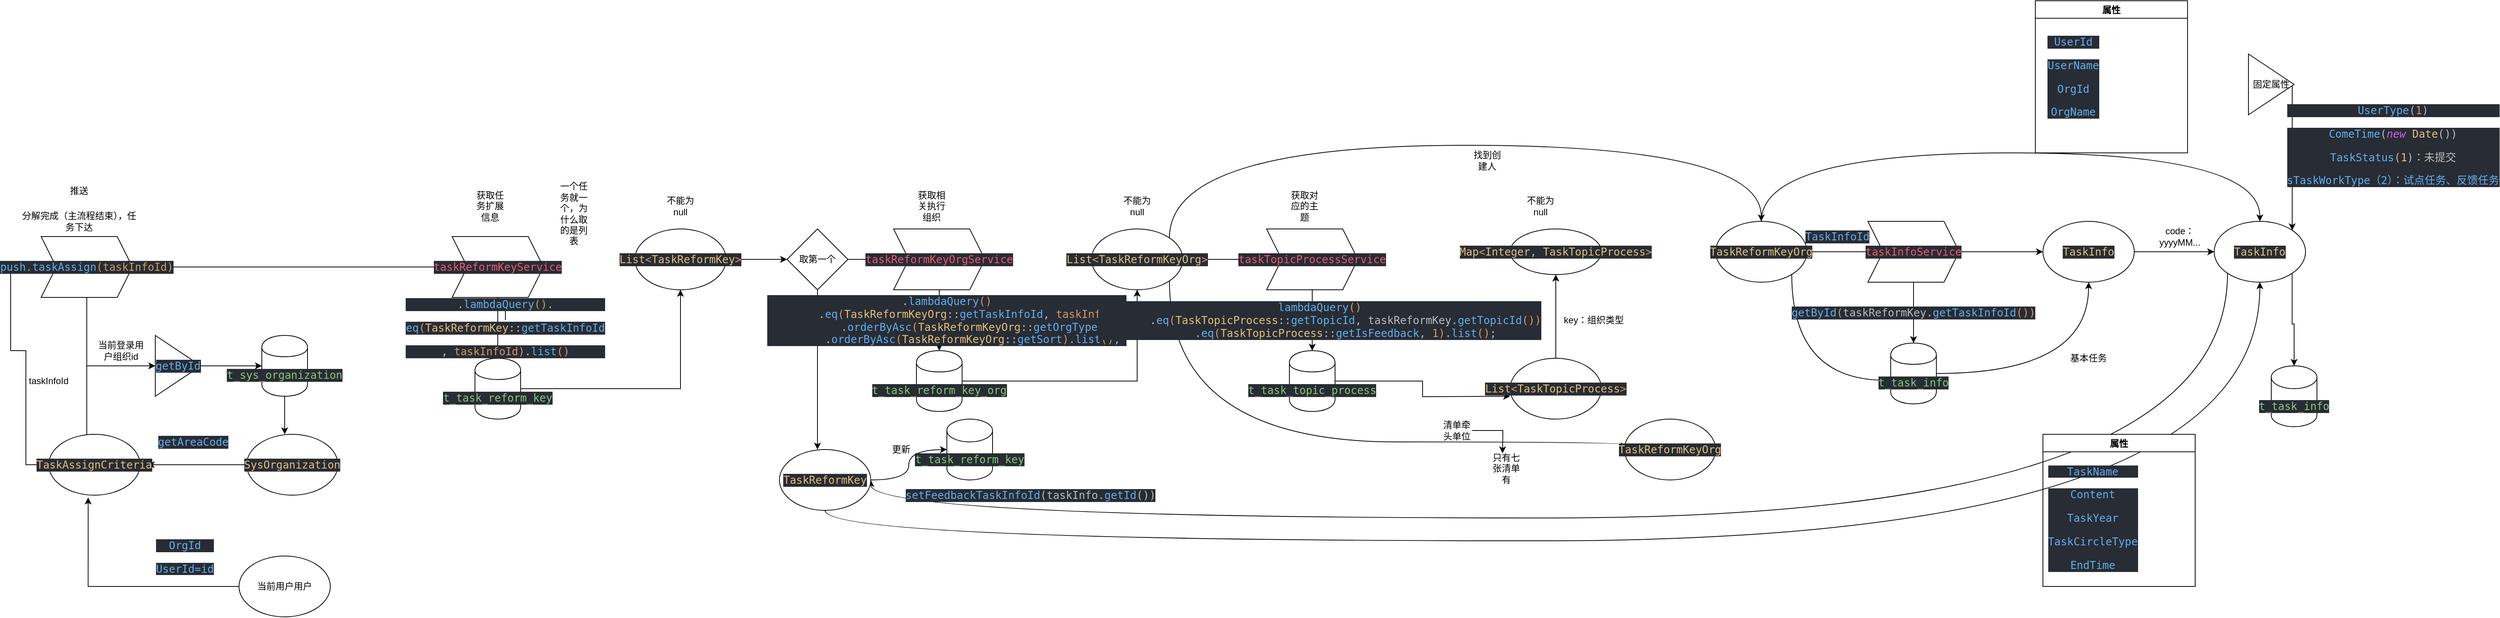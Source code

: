 <mxfile version="14.7.7" type="github">
  <diagram name="Page-1" id="2a216829-ef6e-dabb-86c1-c78162f3ba2b">
    <mxGraphModel dx="1340" dy="2231" grid="1" gridSize="10" guides="1" tooltips="1" connect="1" arrows="1" fold="1" page="1" pageScale="1" pageWidth="850" pageHeight="1100" background="none" math="0" shadow="0">
      <root>
        <mxCell id="0" />
        <mxCell id="1" parent="0" />
        <mxCell id="tXZHfQQ4HI5e9DIyocW6-9" style="edgeStyle=orthogonalEdgeStyle;rounded=0;orthogonalLoop=1;jettySize=auto;html=1;entryX=0;entryY=0.5;entryDx=0;entryDy=0;" parent="1" source="tXZHfQQ4HI5e9DIyocW6-2" target="tXZHfQQ4HI5e9DIyocW6-8" edge="1">
          <mxGeometry relative="1" as="geometry">
            <Array as="points">
              <mxPoint x="120" y="320" />
            </Array>
          </mxGeometry>
        </mxCell>
        <mxCell id="tXZHfQQ4HI5e9DIyocW6-15" style="edgeStyle=orthogonalEdgeStyle;rounded=0;orthogonalLoop=1;jettySize=auto;html=1;" parent="1" source="tXZHfQQ4HI5e9DIyocW6-2" edge="1">
          <mxGeometry relative="1" as="geometry">
            <mxPoint x="120" y="420" as="targetPoint" />
          </mxGeometry>
        </mxCell>
        <mxCell id="tXZHfQQ4HI5e9DIyocW6-22" style="edgeStyle=orthogonalEdgeStyle;rounded=0;orthogonalLoop=1;jettySize=auto;html=1;entryX=0;entryY=0.5;entryDx=0;entryDy=0;" parent="1" target="tXZHfQQ4HI5e9DIyocW6-16" edge="1">
          <mxGeometry relative="1" as="geometry">
            <mxPoint x="40" y="190" as="sourcePoint" />
            <Array as="points">
              <mxPoint x="20" y="190" />
              <mxPoint x="20" y="300" />
              <mxPoint x="40" y="300" />
              <mxPoint x="40" y="450" />
            </Array>
          </mxGeometry>
        </mxCell>
        <mxCell id="tXZHfQQ4HI5e9DIyocW6-24" style="edgeStyle=orthogonalEdgeStyle;rounded=0;orthogonalLoop=1;jettySize=auto;html=1;" parent="1" source="tXZHfQQ4HI5e9DIyocW6-2" edge="1">
          <mxGeometry relative="1" as="geometry">
            <mxPoint x="600" y="190" as="targetPoint" />
          </mxGeometry>
        </mxCell>
        <mxCell id="tXZHfQQ4HI5e9DIyocW6-2" value="&lt;pre style=&quot;background-color: #282c34 ; color: #bbbbbb ; font-family: &amp;#34;jetbrains mono&amp;#34; , monospace ; font-size: 10.5pt&quot;&gt;&lt;span style=&quot;color: #61afef&quot;&gt;push.taskAssign&lt;/span&gt;&lt;span style=&quot;color: #d19a66&quot;&gt;(taskInfoId)&lt;/span&gt;&lt;/pre&gt;" style="shape=step;perimeter=stepPerimeter;whiteSpace=wrap;html=1;fixedSize=1;" parent="1" vertex="1">
          <mxGeometry x="60" y="150" width="120" height="80" as="geometry" />
        </mxCell>
        <mxCell id="tXZHfQQ4HI5e9DIyocW6-3" value="分解完成（主流程结束），任务下达" style="text;html=1;strokeColor=none;fillColor=none;align=center;verticalAlign=middle;whiteSpace=wrap;rounded=0;" parent="1" vertex="1">
          <mxGeometry x="30" y="120" width="160" height="20" as="geometry" />
        </mxCell>
        <mxCell id="tXZHfQQ4HI5e9DIyocW6-12" value="" style="edgeStyle=orthogonalEdgeStyle;rounded=0;orthogonalLoop=1;jettySize=auto;html=1;" parent="1" source="tXZHfQQ4HI5e9DIyocW6-8" target="tXZHfQQ4HI5e9DIyocW6-11" edge="1">
          <mxGeometry relative="1" as="geometry" />
        </mxCell>
        <mxCell id="tXZHfQQ4HI5e9DIyocW6-8" value="&lt;pre style=&quot;background-color: #282c34 ; color: #bbbbbb ; font-family: &amp;#34;jetbrains mono&amp;#34; , monospace ; font-size: 10.5pt&quot;&gt;&lt;span style=&quot;color: #61afef&quot;&gt;getById&lt;/span&gt;&lt;/pre&gt;" style="triangle;whiteSpace=wrap;html=1;" parent="1" vertex="1">
          <mxGeometry x="210" y="280" width="60" height="80" as="geometry" />
        </mxCell>
        <mxCell id="tXZHfQQ4HI5e9DIyocW6-10" value="当前登录用户组织id" style="text;html=1;strokeColor=none;fillColor=none;align=center;verticalAlign=middle;whiteSpace=wrap;rounded=0;" parent="1" vertex="1">
          <mxGeometry x="130" y="290" width="70" height="20" as="geometry" />
        </mxCell>
        <mxCell id="tXZHfQQ4HI5e9DIyocW6-13" style="edgeStyle=orthogonalEdgeStyle;rounded=0;orthogonalLoop=1;jettySize=auto;html=1;" parent="1" source="tXZHfQQ4HI5e9DIyocW6-11" edge="1">
          <mxGeometry relative="1" as="geometry">
            <mxPoint x="380" y="410" as="targetPoint" />
          </mxGeometry>
        </mxCell>
        <mxCell id="tXZHfQQ4HI5e9DIyocW6-11" value="&lt;pre style=&quot;background-color: #282c34 ; color: #bbbbbb ; font-family: &amp;#34;jetbrains mono&amp;#34; , monospace ; font-size: 10.5pt&quot;&gt;&lt;span style=&quot;color: #89ca78&quot;&gt;t_sys_organization&lt;/span&gt;&lt;/pre&gt;" style="shape=cylinder;whiteSpace=wrap;html=1;boundedLbl=1;backgroundOutline=1;" parent="1" vertex="1">
          <mxGeometry x="350" y="280" width="60" height="80" as="geometry" />
        </mxCell>
        <mxCell id="tXZHfQQ4HI5e9DIyocW6-17" style="edgeStyle=orthogonalEdgeStyle;rounded=0;orthogonalLoop=1;jettySize=auto;html=1;" parent="1" source="tXZHfQQ4HI5e9DIyocW6-14" edge="1">
          <mxGeometry relative="1" as="geometry">
            <mxPoint x="200" y="450" as="targetPoint" />
          </mxGeometry>
        </mxCell>
        <mxCell id="tXZHfQQ4HI5e9DIyocW6-14" value="&lt;pre style=&quot;background-color: #282c34 ; color: #bbbbbb ; font-family: &amp;#34;jetbrains mono&amp;#34; , monospace ; font-size: 10.5pt&quot;&gt;&lt;span style=&quot;color: #e5c07b&quot;&gt;SysOrganization&lt;/span&gt;&lt;/pre&gt;" style="ellipse;whiteSpace=wrap;html=1;" parent="1" vertex="1">
          <mxGeometry x="330" y="410" width="120" height="80" as="geometry" />
        </mxCell>
        <mxCell id="tXZHfQQ4HI5e9DIyocW6-16" value="&lt;pre style=&quot;background-color: #282c34 ; color: #bbbbbb ; font-family: &amp;#34;jetbrains mono&amp;#34; , monospace ; font-size: 10.5pt&quot;&gt;&lt;span style=&quot;color: #e5c07b&quot;&gt;TaskAssignCriteria&lt;/span&gt;&lt;/pre&gt;" style="ellipse;whiteSpace=wrap;html=1;" parent="1" vertex="1">
          <mxGeometry x="70" y="410" width="120" height="80" as="geometry" />
        </mxCell>
        <mxCell id="tXZHfQQ4HI5e9DIyocW6-18" value="&lt;pre style=&quot;background-color: #282c34 ; color: #bbbbbb ; font-family: &amp;#34;jetbrains mono&amp;#34; , monospace ; font-size: 10.5pt&quot;&gt;&lt;pre style=&quot;font-family: &amp;#34;jetbrains mono&amp;#34; , monospace ; font-size: 10.5pt&quot;&gt;&lt;span style=&quot;color: #61afef&quot;&gt;getAreaCode&lt;/span&gt;&lt;/pre&gt;&lt;/pre&gt;" style="text;html=1;strokeColor=none;fillColor=none;align=center;verticalAlign=middle;whiteSpace=wrap;rounded=0;" parent="1" vertex="1">
          <mxGeometry x="240" y="410" width="40" height="20" as="geometry" />
        </mxCell>
        <mxCell id="tXZHfQQ4HI5e9DIyocW6-20" style="edgeStyle=orthogonalEdgeStyle;rounded=0;orthogonalLoop=1;jettySize=auto;html=1;entryX=0.432;entryY=1.039;entryDx=0;entryDy=0;entryPerimeter=0;" parent="1" source="tXZHfQQ4HI5e9DIyocW6-19" target="tXZHfQQ4HI5e9DIyocW6-16" edge="1">
          <mxGeometry relative="1" as="geometry" />
        </mxCell>
        <mxCell id="tXZHfQQ4HI5e9DIyocW6-19" value="当前用户用户" style="ellipse;whiteSpace=wrap;html=1;" parent="1" vertex="1">
          <mxGeometry x="320" y="570" width="120" height="80" as="geometry" />
        </mxCell>
        <mxCell id="tXZHfQQ4HI5e9DIyocW6-21" value="&lt;pre style=&quot;background-color: #282c34 ; color: #bbbbbb ; font-family: &amp;#34;jetbrains mono&amp;#34; , monospace ; font-size: 10.5pt&quot;&gt;&lt;span style=&quot;color: #61afef&quot;&gt;OrgId&lt;/span&gt;&lt;/pre&gt;&lt;pre style=&quot;background-color: #282c34 ; color: #bbbbbb ; font-family: &amp;#34;jetbrains mono&amp;#34; , monospace ; font-size: 10.5pt&quot;&gt;&lt;pre style=&quot;font-family: &amp;#34;jetbrains mono&amp;#34; , monospace ; font-size: 10.5pt&quot;&gt;&lt;span style=&quot;color: #61afef&quot;&gt;UserId=id&lt;/span&gt;&lt;/pre&gt;&lt;/pre&gt;" style="text;html=1;strokeColor=none;fillColor=none;align=center;verticalAlign=middle;whiteSpace=wrap;rounded=0;" parent="1" vertex="1">
          <mxGeometry x="229" y="561" width="40" height="19" as="geometry" />
        </mxCell>
        <mxCell id="tXZHfQQ4HI5e9DIyocW6-23" value="taskInfoId" style="text;html=1;strokeColor=none;fillColor=none;align=center;verticalAlign=middle;whiteSpace=wrap;rounded=0;" parent="1" vertex="1">
          <mxGeometry x="50" y="330" width="40" height="20" as="geometry" />
        </mxCell>
        <mxCell id="tXZHfQQ4HI5e9DIyocW6-27" value="" style="edgeStyle=orthogonalEdgeStyle;rounded=0;orthogonalLoop=1;jettySize=auto;html=1;" parent="1" source="tXZHfQQ4HI5e9DIyocW6-25" target="tXZHfQQ4HI5e9DIyocW6-26" edge="1">
          <mxGeometry relative="1" as="geometry" />
        </mxCell>
        <mxCell id="tXZHfQQ4HI5e9DIyocW6-25" value="&lt;pre style=&quot;background-color: #282c34 ; color: #bbbbbb ; font-family: &amp;#34;jetbrains mono&amp;#34; , monospace ; font-size: 10.5pt&quot;&gt;&lt;span style=&quot;color: #ef596f&quot;&gt;taskReformKeyService&lt;/span&gt;&lt;/pre&gt;" style="shape=step;perimeter=stepPerimeter;whiteSpace=wrap;html=1;fixedSize=1;" parent="1" vertex="1">
          <mxGeometry x="600" y="150" width="120" height="80" as="geometry" />
        </mxCell>
        <mxCell id="tXZHfQQ4HI5e9DIyocW6-30" style="edgeStyle=orthogonalEdgeStyle;rounded=0;orthogonalLoop=1;jettySize=auto;html=1;entryX=0.5;entryY=1;entryDx=0;entryDy=0;" parent="1" source="tXZHfQQ4HI5e9DIyocW6-26" target="tXZHfQQ4HI5e9DIyocW6-31" edge="1">
          <mxGeometry relative="1" as="geometry">
            <mxPoint x="860" y="190" as="targetPoint" />
          </mxGeometry>
        </mxCell>
        <mxCell id="tXZHfQQ4HI5e9DIyocW6-26" value="&lt;pre style=&quot;background-color: #282c34 ; color: #bbbbbb ; font-family: &amp;#34;jetbrains mono&amp;#34; , monospace ; font-size: 10.5pt&quot;&gt;&lt;span style=&quot;color: #89ca78&quot;&gt;t_task_reform_key&lt;/span&gt;&lt;/pre&gt;" style="shape=cylinder;whiteSpace=wrap;html=1;boundedLbl=1;backgroundOutline=1;" parent="1" vertex="1">
          <mxGeometry x="630" y="310" width="60" height="80" as="geometry" />
        </mxCell>
        <mxCell id="tXZHfQQ4HI5e9DIyocW6-29" value="" style="edgeStyle=orthogonalEdgeStyle;rounded=0;orthogonalLoop=1;jettySize=auto;html=1;" parent="1" source="tXZHfQQ4HI5e9DIyocW6-28" target="tXZHfQQ4HI5e9DIyocW6-25" edge="1">
          <mxGeometry relative="1" as="geometry" />
        </mxCell>
        <mxCell id="tXZHfQQ4HI5e9DIyocW6-28" value="&lt;pre style=&quot;background-color: #282c34 ; color: #bbbbbb ; font-family: &amp;#34;jetbrains mono&amp;#34; , monospace ; font-size: 10.5pt&quot;&gt;.&lt;span style=&quot;color: #61afef&quot;&gt;lambdaQuery&lt;/span&gt;&lt;span style=&quot;color: #d19a66&quot;&gt;()&lt;/span&gt;.&lt;/pre&gt;&lt;pre style=&quot;background-color: #282c34 ; color: #bbbbbb ; font-family: &amp;#34;jetbrains mono&amp;#34; , monospace ; font-size: 10.5pt&quot;&gt;&lt;span style=&quot;color: #61afef&quot;&gt;eq&lt;/span&gt;&lt;span style=&quot;color: #d19a66&quot;&gt;(&lt;/span&gt;&lt;span style=&quot;color: #e5c07b&quot;&gt;TaskReformKey&lt;/span&gt;::&lt;span style=&quot;color: #61afef&quot;&gt;getTaskInfoId&lt;/span&gt;&lt;/pre&gt;&lt;pre style=&quot;background-color: #282c34 ; color: #bbbbbb ; font-family: &amp;#34;jetbrains mono&amp;#34; , monospace ; font-size: 10.5pt&quot;&gt;, &lt;span style=&quot;color: #d19a66&quot;&gt;taskInfoId)&lt;/span&gt;.&lt;span style=&quot;color: #61afef&quot;&gt;list&lt;/span&gt;&lt;span style=&quot;color: #d19a66&quot;&gt;()&lt;/span&gt;&lt;/pre&gt;" style="text;html=1;strokeColor=none;fillColor=none;align=center;verticalAlign=middle;whiteSpace=wrap;rounded=0;" parent="1" vertex="1">
          <mxGeometry x="650" y="260" width="40" height="20" as="geometry" />
        </mxCell>
        <mxCell id="tXZHfQQ4HI5e9DIyocW6-34" style="edgeStyle=orthogonalEdgeStyle;rounded=0;orthogonalLoop=1;jettySize=auto;html=1;entryX=0;entryY=0.5;entryDx=0;entryDy=0;" parent="1" source="tXZHfQQ4HI5e9DIyocW6-31" target="tXZHfQQ4HI5e9DIyocW6-33" edge="1">
          <mxGeometry relative="1" as="geometry" />
        </mxCell>
        <mxCell id="tXZHfQQ4HI5e9DIyocW6-31" value="&lt;pre style=&quot;background-color: #282c34 ; color: #bbbbbb ; font-family: &amp;#34;jetbrains mono&amp;#34; , monospace ; font-size: 10.5pt&quot;&gt;&lt;span style=&quot;color: #e5c07b&quot;&gt;List&lt;/span&gt;&lt;span style=&quot;color: #d19a66&quot;&gt;&amp;lt;&lt;/span&gt;&lt;span style=&quot;color: #e5c07b&quot;&gt;TaskReformKey&lt;/span&gt;&lt;span style=&quot;color: #d19a66&quot;&gt;&amp;gt;&lt;/span&gt;&lt;/pre&gt;" style="ellipse;whiteSpace=wrap;html=1;" parent="1" vertex="1">
          <mxGeometry x="840" y="140" width="120" height="80" as="geometry" />
        </mxCell>
        <mxCell id="tXZHfQQ4HI5e9DIyocW6-32" value="获取任务扩展信息" style="text;html=1;strokeColor=none;fillColor=none;align=center;verticalAlign=middle;whiteSpace=wrap;rounded=0;" parent="1" vertex="1">
          <mxGeometry x="630" y="100" width="40" height="20" as="geometry" />
        </mxCell>
        <mxCell id="tXZHfQQ4HI5e9DIyocW6-36" value="" style="edgeStyle=orthogonalEdgeStyle;rounded=0;orthogonalLoop=1;jettySize=auto;html=1;" parent="1" source="tXZHfQQ4HI5e9DIyocW6-33" target="tXZHfQQ4HI5e9DIyocW6-35" edge="1">
          <mxGeometry relative="1" as="geometry" />
        </mxCell>
        <mxCell id="tXZHfQQ4HI5e9DIyocW6-88" style="edgeStyle=orthogonalEdgeStyle;rounded=0;orthogonalLoop=1;jettySize=auto;html=1;" parent="1" source="tXZHfQQ4HI5e9DIyocW6-33" edge="1">
          <mxGeometry relative="1" as="geometry">
            <mxPoint x="1080" y="430" as="targetPoint" />
          </mxGeometry>
        </mxCell>
        <mxCell id="tXZHfQQ4HI5e9DIyocW6-33" value="取第一个" style="rhombus;whiteSpace=wrap;html=1;" parent="1" vertex="1">
          <mxGeometry x="1040" y="140" width="80" height="80" as="geometry" />
        </mxCell>
        <mxCell id="tXZHfQQ4HI5e9DIyocW6-38" value="" style="edgeStyle=orthogonalEdgeStyle;rounded=0;orthogonalLoop=1;jettySize=auto;html=1;" parent="1" source="tXZHfQQ4HI5e9DIyocW6-35" target="tXZHfQQ4HI5e9DIyocW6-37" edge="1">
          <mxGeometry relative="1" as="geometry" />
        </mxCell>
        <mxCell id="tXZHfQQ4HI5e9DIyocW6-35" value="&lt;pre style=&quot;background-color: #282c34 ; color: #bbbbbb ; font-family: &amp;#34;jetbrains mono&amp;#34; , monospace ; font-size: 10.5pt&quot;&gt;&lt;span style=&quot;color: #ef596f&quot;&gt;taskReformKeyOrgService&lt;/span&gt;&lt;/pre&gt;" style="shape=step;perimeter=stepPerimeter;whiteSpace=wrap;html=1;fixedSize=1;" parent="1" vertex="1">
          <mxGeometry x="1180" y="140" width="120" height="80" as="geometry" />
        </mxCell>
        <mxCell id="tXZHfQQ4HI5e9DIyocW6-40" style="edgeStyle=orthogonalEdgeStyle;rounded=0;orthogonalLoop=1;jettySize=auto;html=1;entryX=0.5;entryY=1;entryDx=0;entryDy=0;entryPerimeter=0;" parent="1" source="tXZHfQQ4HI5e9DIyocW6-37" target="tXZHfQQ4HI5e9DIyocW6-41" edge="1">
          <mxGeometry relative="1" as="geometry">
            <mxPoint x="1500" y="180" as="targetPoint" />
          </mxGeometry>
        </mxCell>
        <mxCell id="tXZHfQQ4HI5e9DIyocW6-37" value="&lt;pre style=&quot;background-color: #282c34 ; color: #bbbbbb ; font-family: &amp;#34;jetbrains mono&amp;#34; , monospace ; font-size: 10.5pt&quot;&gt;&lt;span style=&quot;color: #89ca78&quot;&gt;t_task_reform_key_org&lt;/span&gt;&lt;/pre&gt;" style="shape=cylinder;whiteSpace=wrap;html=1;boundedLbl=1;backgroundOutline=1;" parent="1" vertex="1">
          <mxGeometry x="1210" y="300" width="60" height="80" as="geometry" />
        </mxCell>
        <mxCell id="tXZHfQQ4HI5e9DIyocW6-39" value="&lt;pre style=&quot;background-color: #282c34 ; color: #bbbbbb ; font-family: &amp;#34;jetbrains mono&amp;#34; , monospace ; font-size: 10.5pt&quot;&gt;.&lt;span style=&quot;color: #61afef&quot;&gt;lambdaQuery&lt;/span&gt;&lt;span style=&quot;color: #d19a66&quot;&gt;()&lt;br&gt;&lt;/span&gt;&lt;span style=&quot;color: #d19a66&quot;&gt;        &lt;/span&gt;.&lt;span style=&quot;color: #61afef&quot;&gt;eq&lt;/span&gt;&lt;span style=&quot;color: #d19a66&quot;&gt;(&lt;/span&gt;&lt;span style=&quot;color: #e5c07b&quot;&gt;TaskReformKeyOrg&lt;/span&gt;::&lt;span style=&quot;color: #61afef&quot;&gt;getTaskInfoId&lt;/span&gt;, &lt;span style=&quot;color: #d19a66&quot;&gt;taskInfoId)&lt;br&gt;&lt;/span&gt;&lt;span style=&quot;color: #d19a66&quot;&gt;        &lt;/span&gt;.&lt;span style=&quot;color: #61afef&quot;&gt;orderByAsc&lt;/span&gt;&lt;span style=&quot;color: #d19a66&quot;&gt;(&lt;/span&gt;&lt;span style=&quot;color: #e5c07b&quot;&gt;TaskReformKeyOrg&lt;/span&gt;::&lt;span style=&quot;color: #61afef&quot;&gt;getOrgType&lt;/span&gt;&lt;span style=&quot;color: #d19a66&quot;&gt;)&lt;br&gt;&lt;/span&gt;&lt;span style=&quot;color: #d19a66&quot;&gt;        &lt;/span&gt;.&lt;span style=&quot;color: #61afef&quot;&gt;orderByAsc&lt;/span&gt;&lt;span style=&quot;color: #d19a66&quot;&gt;(&lt;/span&gt;&lt;span style=&quot;color: #e5c07b&quot;&gt;TaskReformKeyOrg&lt;/span&gt;::&lt;span style=&quot;color: #61afef&quot;&gt;getSort&lt;/span&gt;&lt;span style=&quot;color: #d19a66&quot;&gt;)&lt;/span&gt;.&lt;span style=&quot;color: #61afef&quot;&gt;list&lt;/span&gt;&lt;span style=&quot;color: #d19a66&quot;&gt;()&lt;/span&gt;;&lt;/pre&gt;" style="text;html=1;strokeColor=none;fillColor=none;align=center;verticalAlign=middle;whiteSpace=wrap;rounded=0;" parent="1" vertex="1">
          <mxGeometry x="1230" y="250" width="40" height="20" as="geometry" />
        </mxCell>
        <mxCell id="tXZHfQQ4HI5e9DIyocW6-46" style="edgeStyle=orthogonalEdgeStyle;rounded=0;orthogonalLoop=1;jettySize=auto;html=1;" parent="1" source="tXZHfQQ4HI5e9DIyocW6-41" edge="1">
          <mxGeometry relative="1" as="geometry">
            <mxPoint x="1670" y="180" as="targetPoint" />
          </mxGeometry>
        </mxCell>
        <mxCell id="tXZHfQQ4HI5e9DIyocW6-64" style="edgeStyle=orthogonalEdgeStyle;rounded=0;orthogonalLoop=1;jettySize=auto;html=1;exitX=1;exitY=0;exitDx=0;exitDy=0;entryX=0.5;entryY=0;entryDx=0;entryDy=0;curved=1;" parent="1" source="tXZHfQQ4HI5e9DIyocW6-41" target="tXZHfQQ4HI5e9DIyocW6-65" edge="1">
          <mxGeometry relative="1" as="geometry">
            <mxPoint x="2260" y="100" as="targetPoint" />
            <Array as="points">
              <mxPoint x="1542" y="30" />
              <mxPoint x="2320" y="30" />
            </Array>
          </mxGeometry>
        </mxCell>
        <mxCell id="tXZHfQQ4HI5e9DIyocW6-69" style="edgeStyle=orthogonalEdgeStyle;curved=1;rounded=0;orthogonalLoop=1;jettySize=auto;html=1;exitX=1;exitY=1;exitDx=0;exitDy=0;entryX=0;entryY=0.5;entryDx=0;entryDy=0;" parent="1" source="tXZHfQQ4HI5e9DIyocW6-41" target="tXZHfQQ4HI5e9DIyocW6-68" edge="1">
          <mxGeometry relative="1" as="geometry">
            <Array as="points">
              <mxPoint x="1542" y="420" />
              <mxPoint x="2140" y="420" />
            </Array>
          </mxGeometry>
        </mxCell>
        <mxCell id="tXZHfQQ4HI5e9DIyocW6-41" value="&lt;pre style=&quot;background-color: #282c34 ; color: #bbbbbb ; font-family: &amp;#34;jetbrains mono&amp;#34; , monospace ; font-size: 10.5pt&quot;&gt;&lt;span style=&quot;color: #e5c07b&quot;&gt;List&lt;/span&gt;&lt;span style=&quot;color: #d19a66&quot;&gt;&amp;lt;&lt;/span&gt;&lt;span style=&quot;color: #e5c07b&quot;&gt;TaskReformKeyOrg&lt;/span&gt;&lt;span style=&quot;color: #d19a66&quot;&gt;&amp;gt;&lt;/span&gt;&lt;/pre&gt;" style="ellipse;whiteSpace=wrap;html=1;" parent="1" vertex="1">
          <mxGeometry x="1440" y="140" width="120" height="80" as="geometry" />
        </mxCell>
        <mxCell id="tXZHfQQ4HI5e9DIyocW6-42" value="不能为null" style="text;html=1;strokeColor=none;fillColor=none;align=center;verticalAlign=middle;whiteSpace=wrap;rounded=0;" parent="1" vertex="1">
          <mxGeometry x="880" y="100" width="40" height="20" as="geometry" />
        </mxCell>
        <mxCell id="tXZHfQQ4HI5e9DIyocW6-45" value="不能为null" style="text;html=1;strokeColor=none;fillColor=none;align=center;verticalAlign=middle;whiteSpace=wrap;rounded=0;" parent="1" vertex="1">
          <mxGeometry x="1480" y="100" width="40" height="20" as="geometry" />
        </mxCell>
        <mxCell id="tXZHfQQ4HI5e9DIyocW6-49" value="" style="edgeStyle=orthogonalEdgeStyle;rounded=0;orthogonalLoop=1;jettySize=auto;html=1;" parent="1" source="tXZHfQQ4HI5e9DIyocW6-47" target="tXZHfQQ4HI5e9DIyocW6-48" edge="1">
          <mxGeometry relative="1" as="geometry" />
        </mxCell>
        <mxCell id="tXZHfQQ4HI5e9DIyocW6-47" value="&lt;pre style=&quot;background-color: #282c34 ; color: #bbbbbb ; font-family: &amp;#34;jetbrains mono&amp;#34; , monospace ; font-size: 10.5pt&quot;&gt;&lt;span style=&quot;color: #ef596f&quot;&gt;taskTopicProcessService&lt;/span&gt;&lt;/pre&gt;" style="shape=step;perimeter=stepPerimeter;whiteSpace=wrap;html=1;fixedSize=1;" parent="1" vertex="1">
          <mxGeometry x="1670" y="140" width="120" height="80" as="geometry" />
        </mxCell>
        <mxCell id="tXZHfQQ4HI5e9DIyocW6-51" style="edgeStyle=orthogonalEdgeStyle;rounded=0;orthogonalLoop=1;jettySize=auto;html=1;" parent="1" source="tXZHfQQ4HI5e9DIyocW6-48" edge="1">
          <mxGeometry relative="1" as="geometry">
            <mxPoint x="1990" y="360" as="targetPoint" />
          </mxGeometry>
        </mxCell>
        <mxCell id="tXZHfQQ4HI5e9DIyocW6-48" value="&lt;pre style=&quot;background-color: #282c34 ; color: #bbbbbb ; font-family: &amp;#34;jetbrains mono&amp;#34; , monospace ; font-size: 10.5pt&quot;&gt;&lt;span style=&quot;color: #89ca78&quot;&gt;t_task_topic_process&lt;/span&gt;&lt;/pre&gt;" style="shape=cylinder;whiteSpace=wrap;html=1;boundedLbl=1;backgroundOutline=1;" parent="1" vertex="1">
          <mxGeometry x="1700" y="300" width="60" height="80" as="geometry" />
        </mxCell>
        <mxCell id="tXZHfQQ4HI5e9DIyocW6-50" value="&lt;pre style=&quot;background-color: #282c34 ; color: #bbbbbb ; font-family: &amp;quot;jetbrains mono&amp;quot; , monospace ; font-size: 10.5pt&quot;&gt;&lt;span style=&quot;color: #61afef&quot;&gt;lambdaQuery&lt;/span&gt;&lt;span style=&quot;color: #d19a66&quot;&gt;()&lt;br&gt;&lt;/span&gt;&lt;span style=&quot;color: #d19a66&quot;&gt;        &lt;/span&gt;.&lt;span style=&quot;color: #61afef&quot;&gt;eq&lt;/span&gt;&lt;span style=&quot;color: #d19a66&quot;&gt;(&lt;/span&gt;&lt;span style=&quot;color: #e5c07b&quot;&gt;TaskTopicProcess&lt;/span&gt;::&lt;span style=&quot;color: #61afef&quot;&gt;getTopicId&lt;/span&gt;, taskReformKey.&lt;span style=&quot;color: #61afef&quot;&gt;getTopicId&lt;/span&gt;&lt;span style=&quot;color: #d19a66&quot;&gt;())&lt;br&gt;&lt;/span&gt;&lt;span style=&quot;color: #d19a66&quot;&gt;        &lt;/span&gt;.&lt;span style=&quot;color: #61afef&quot;&gt;eq&lt;/span&gt;&lt;span style=&quot;color: #d19a66&quot;&gt;(&lt;/span&gt;&lt;span style=&quot;color: #e5c07b&quot;&gt;TaskTopicProcess&lt;/span&gt;::&lt;span style=&quot;color: #61afef&quot;&gt;getIsFeedback&lt;/span&gt;, &lt;span style=&quot;color: #d19a66&quot;&gt;1)&lt;/span&gt;.&lt;span style=&quot;color: #61afef&quot;&gt;list&lt;/span&gt;&lt;span style=&quot;color: #d19a66&quot;&gt;()&lt;/span&gt;;&lt;/pre&gt;" style="text;html=1;strokeColor=none;fillColor=none;align=center;verticalAlign=middle;whiteSpace=wrap;rounded=0;" parent="1" vertex="1">
          <mxGeometry x="1720" y="250" width="40" height="20" as="geometry" />
        </mxCell>
        <mxCell id="tXZHfQQ4HI5e9DIyocW6-61" value="" style="edgeStyle=orthogonalEdgeStyle;rounded=0;orthogonalLoop=1;jettySize=auto;html=1;" parent="1" source="tXZHfQQ4HI5e9DIyocW6-52" target="tXZHfQQ4HI5e9DIyocW6-60" edge="1">
          <mxGeometry relative="1" as="geometry" />
        </mxCell>
        <mxCell id="tXZHfQQ4HI5e9DIyocW6-52" value="&lt;pre style=&quot;background-color: #282c34 ; color: #bbbbbb ; font-family: &amp;#34;jetbrains mono&amp;#34; , monospace ; font-size: 10.5pt&quot;&gt;&lt;span style=&quot;color: #e5c07b&quot;&gt;List&lt;/span&gt;&lt;span style=&quot;color: #d19a66&quot;&gt;&amp;lt;&lt;/span&gt;&lt;span style=&quot;color: #e5c07b&quot;&gt;TaskTopicProcess&lt;/span&gt;&lt;span style=&quot;color: #d19a66&quot;&gt;&amp;gt;&lt;/span&gt;&lt;/pre&gt;" style="ellipse;whiteSpace=wrap;html=1;" parent="1" vertex="1">
          <mxGeometry x="1990" y="310" width="120" height="80" as="geometry" />
        </mxCell>
        <mxCell id="tXZHfQQ4HI5e9DIyocW6-53" value="获取相关执行组织" style="text;html=1;strokeColor=none;fillColor=none;align=center;verticalAlign=middle;whiteSpace=wrap;rounded=0;" parent="1" vertex="1">
          <mxGeometry x="1210" y="100" width="40" height="20" as="geometry" />
        </mxCell>
        <mxCell id="tXZHfQQ4HI5e9DIyocW6-54" value="获取对应的主题" style="text;html=1;strokeColor=none;fillColor=none;align=center;verticalAlign=middle;whiteSpace=wrap;rounded=0;" parent="1" vertex="1">
          <mxGeometry x="1700" y="100" width="40" height="20" as="geometry" />
        </mxCell>
        <mxCell id="tXZHfQQ4HI5e9DIyocW6-58" value="不能为null" style="text;html=1;strokeColor=none;fillColor=none;align=center;verticalAlign=middle;whiteSpace=wrap;rounded=0;" parent="1" vertex="1">
          <mxGeometry x="2010" y="100" width="40" height="20" as="geometry" />
        </mxCell>
        <mxCell id="tXZHfQQ4HI5e9DIyocW6-60" value="&lt;pre style=&quot;background-color: #282c34 ; color: #bbbbbb ; font-family: &amp;#34;jetbrains mono&amp;#34; , monospace ; font-size: 10.5pt&quot;&gt;&lt;span style=&quot;color: #e5c07b&quot;&gt;Map&lt;/span&gt;&lt;span style=&quot;color: #d19a66&quot;&gt;&amp;lt;&lt;/span&gt;&lt;span style=&quot;color: #e5c07b&quot;&gt;Integer&lt;/span&gt;, &lt;span style=&quot;color: #e5c07b&quot;&gt;TaskTopicProcess&lt;/span&gt;&lt;span style=&quot;color: #d19a66&quot;&gt;&amp;gt;&lt;/span&gt;&lt;/pre&gt;" style="ellipse;whiteSpace=wrap;html=1;" parent="1" vertex="1">
          <mxGeometry x="1990" y="140" width="120" height="60" as="geometry" />
        </mxCell>
        <mxCell id="tXZHfQQ4HI5e9DIyocW6-63" value="key：组织类型" style="text;html=1;strokeColor=none;fillColor=none;align=center;verticalAlign=middle;whiteSpace=wrap;rounded=0;" parent="1" vertex="1">
          <mxGeometry x="2040" y="250" width="120" height="20" as="geometry" />
        </mxCell>
        <mxCell id="tXZHfQQ4HI5e9DIyocW6-75" value="" style="edgeStyle=orthogonalEdgeStyle;curved=1;rounded=0;orthogonalLoop=1;jettySize=auto;html=1;" parent="1" source="tXZHfQQ4HI5e9DIyocW6-65" target="tXZHfQQ4HI5e9DIyocW6-74" edge="1">
          <mxGeometry relative="1" as="geometry" />
        </mxCell>
        <mxCell id="tyhGIWz0MsalxrCetK2Z-5" style="edgeStyle=orthogonalEdgeStyle;rounded=0;orthogonalLoop=1;jettySize=auto;html=1;entryX=0;entryY=0.613;entryDx=0;entryDy=0;entryPerimeter=0;curved=1;" edge="1" parent="1" source="tXZHfQQ4HI5e9DIyocW6-65" target="tXZHfQQ4HI5e9DIyocW6-77">
          <mxGeometry relative="1" as="geometry">
            <Array as="points">
              <mxPoint x="2360" y="339" />
            </Array>
          </mxGeometry>
        </mxCell>
        <mxCell id="tyhGIWz0MsalxrCetK2Z-8" style="edgeStyle=orthogonalEdgeStyle;curved=1;rounded=0;orthogonalLoop=1;jettySize=auto;html=1;entryX=0.5;entryY=0;entryDx=0;entryDy=0;" edge="1" parent="1" source="tXZHfQQ4HI5e9DIyocW6-65" target="tXZHfQQ4HI5e9DIyocW6-86">
          <mxGeometry relative="1" as="geometry">
            <Array as="points">
              <mxPoint x="2320" y="40" />
              <mxPoint x="2975" y="40" />
            </Array>
          </mxGeometry>
        </mxCell>
        <mxCell id="tXZHfQQ4HI5e9DIyocW6-65" value="&lt;pre style=&quot;background-color: #282c34 ; color: #bbbbbb ; font-family: &amp;#34;jetbrains mono&amp;#34; , monospace ; font-size: 10.5pt&quot;&gt;&lt;span style=&quot;color: #e5c07b&quot;&gt;TaskReformKeyOrg&lt;/span&gt;&lt;/pre&gt;" style="ellipse;whiteSpace=wrap;html=1;" parent="1" vertex="1">
          <mxGeometry x="2260" y="130" width="120" height="80" as="geometry" />
        </mxCell>
        <mxCell id="tXZHfQQ4HI5e9DIyocW6-66" value="找到创建人" style="text;html=1;strokeColor=none;fillColor=none;align=center;verticalAlign=middle;whiteSpace=wrap;rounded=0;" parent="1" vertex="1">
          <mxGeometry x="1940" y="40" width="40" height="20" as="geometry" />
        </mxCell>
        <mxCell id="tXZHfQQ4HI5e9DIyocW6-68" value="&lt;pre style=&quot;background-color: #282c34 ; color: #bbbbbb ; font-family: &amp;#34;jetbrains mono&amp;#34; , monospace ; font-size: 10.5pt&quot;&gt;&lt;span style=&quot;color: #e5c07b&quot;&gt;TaskReformKeyOrg&lt;/span&gt;&lt;/pre&gt;" style="ellipse;whiteSpace=wrap;html=1;" parent="1" vertex="1">
          <mxGeometry x="2140" y="390" width="120" height="80" as="geometry" />
        </mxCell>
        <mxCell id="tyhGIWz0MsalxrCetK2Z-4" style="edgeStyle=orthogonalEdgeStyle;rounded=0;orthogonalLoop=1;jettySize=auto;html=1;" edge="1" parent="1" source="tXZHfQQ4HI5e9DIyocW6-70">
          <mxGeometry relative="1" as="geometry">
            <mxPoint x="1980" y="435" as="targetPoint" />
          </mxGeometry>
        </mxCell>
        <mxCell id="tXZHfQQ4HI5e9DIyocW6-70" value="清单牵头单位" style="text;html=1;strokeColor=none;fillColor=none;align=center;verticalAlign=middle;whiteSpace=wrap;rounded=0;" parent="1" vertex="1">
          <mxGeometry x="1900" y="395" width="40" height="20" as="geometry" />
        </mxCell>
        <mxCell id="tXZHfQQ4HI5e9DIyocW6-71" value="只有七张清单有" style="text;html=1;strokeColor=none;fillColor=none;align=center;verticalAlign=middle;whiteSpace=wrap;rounded=0;" parent="1" vertex="1">
          <mxGeometry x="1965" y="445" width="40" height="20" as="geometry" />
        </mxCell>
        <mxCell id="tXZHfQQ4HI5e9DIyocW6-78" value="" style="edgeStyle=orthogonalEdgeStyle;curved=1;rounded=0;orthogonalLoop=1;jettySize=auto;html=1;" parent="1" source="tXZHfQQ4HI5e9DIyocW6-74" target="tXZHfQQ4HI5e9DIyocW6-77" edge="1">
          <mxGeometry relative="1" as="geometry" />
        </mxCell>
        <mxCell id="tXZHfQQ4HI5e9DIyocW6-83" style="rounded=0;orthogonalLoop=1;jettySize=auto;html=1;exitX=1;exitY=0.5;exitDx=0;exitDy=0;entryX=0;entryY=0.5;entryDx=0;entryDy=0;" parent="1" source="tXZHfQQ4HI5e9DIyocW6-74" target="tXZHfQQ4HI5e9DIyocW6-81" edge="1">
          <mxGeometry relative="1" as="geometry" />
        </mxCell>
        <mxCell id="tXZHfQQ4HI5e9DIyocW6-74" value="&lt;pre style=&quot;background-color: #282c34 ; color: #bbbbbb ; font-family: &amp;#34;jetbrains mono&amp;#34; , monospace ; font-size: 10.5pt&quot;&gt;&lt;span style=&quot;color: #ef596f&quot;&gt;taskInfoService&lt;/span&gt;&lt;/pre&gt;" style="shape=step;perimeter=stepPerimeter;whiteSpace=wrap;html=1;fixedSize=1;" parent="1" vertex="1">
          <mxGeometry x="2460" y="130" width="120" height="80" as="geometry" />
        </mxCell>
        <mxCell id="tXZHfQQ4HI5e9DIyocW6-80" style="edgeStyle=orthogonalEdgeStyle;curved=1;rounded=0;orthogonalLoop=1;jettySize=auto;html=1;entryX=0.5;entryY=1;entryDx=0;entryDy=0;" parent="1" source="tXZHfQQ4HI5e9DIyocW6-77" target="tXZHfQQ4HI5e9DIyocW6-81" edge="1">
          <mxGeometry relative="1" as="geometry">
            <mxPoint x="2720" y="170" as="targetPoint" />
          </mxGeometry>
        </mxCell>
        <mxCell id="tXZHfQQ4HI5e9DIyocW6-77" value="&lt;pre style=&quot;background-color: #282c34 ; color: #bbbbbb ; font-family: &amp;#34;jetbrains mono&amp;#34; , monospace ; font-size: 10.5pt&quot;&gt;&lt;span style=&quot;color: #89ca78&quot;&gt;t_task_info&lt;/span&gt;&lt;/pre&gt;" style="shape=cylinder;whiteSpace=wrap;html=1;boundedLbl=1;backgroundOutline=1;" parent="1" vertex="1">
          <mxGeometry x="2490" y="290" width="60" height="80" as="geometry" />
        </mxCell>
        <mxCell id="tXZHfQQ4HI5e9DIyocW6-79" value="&lt;pre style=&quot;background-color: #282c34 ; color: #bbbbbb ; font-family: &amp;#34;jetbrains mono&amp;#34; , monospace ; font-size: 10.5pt&quot;&gt;&lt;span style=&quot;color: #61afef&quot;&gt;getById&lt;/span&gt;&lt;span style=&quot;color: #d19a66&quot;&gt;(&lt;/span&gt;taskReformKey.&lt;span style=&quot;color: #61afef&quot;&gt;getTaskInfoId&lt;/span&gt;&lt;span style=&quot;color: #d19a66&quot;&gt;())&lt;/span&gt;&lt;/pre&gt;" style="text;html=1;strokeColor=none;fillColor=none;align=center;verticalAlign=middle;whiteSpace=wrap;rounded=0;" parent="1" vertex="1">
          <mxGeometry x="2500" y="240" width="40" height="20" as="geometry" />
        </mxCell>
        <mxCell id="tXZHfQQ4HI5e9DIyocW6-85" style="edgeStyle=orthogonalEdgeStyle;rounded=0;orthogonalLoop=1;jettySize=auto;html=1;entryX=0;entryY=0.5;entryDx=0;entryDy=0;" parent="1" source="tXZHfQQ4HI5e9DIyocW6-81" target="tXZHfQQ4HI5e9DIyocW6-86" edge="1">
          <mxGeometry relative="1" as="geometry">
            <mxPoint x="2930" y="170" as="targetPoint" />
          </mxGeometry>
        </mxCell>
        <mxCell id="tXZHfQQ4HI5e9DIyocW6-81" value="&lt;pre style=&quot;background-color: #282c34 ; color: #bbbbbb ; font-family: &amp;#34;jetbrains mono&amp;#34; , monospace ; font-size: 10.5pt&quot;&gt;&lt;span style=&quot;color: #e5c07b&quot;&gt;TaskInfo&lt;/span&gt;&lt;/pre&gt;" style="ellipse;whiteSpace=wrap;html=1;" parent="1" vertex="1">
          <mxGeometry x="2690" y="130" width="120" height="80" as="geometry" />
        </mxCell>
        <mxCell id="tXZHfQQ4HI5e9DIyocW6-82" value="基本任务" style="text;html=1;strokeColor=none;fillColor=none;align=center;verticalAlign=middle;whiteSpace=wrap;rounded=0;" parent="1" vertex="1">
          <mxGeometry x="2710" y="300" width="80" height="20" as="geometry" />
        </mxCell>
        <mxCell id="tXZHfQQ4HI5e9DIyocW6-84" value="code：yyyyMM..." style="text;html=1;strokeColor=none;fillColor=none;align=center;verticalAlign=middle;whiteSpace=wrap;rounded=0;" parent="1" vertex="1">
          <mxGeometry x="2850" y="140" width="40" height="20" as="geometry" />
        </mxCell>
        <mxCell id="tyhGIWz0MsalxrCetK2Z-16" style="edgeStyle=orthogonalEdgeStyle;rounded=0;orthogonalLoop=1;jettySize=auto;html=1;exitX=1;exitY=1;exitDx=0;exitDy=0;entryX=0.5;entryY=0;entryDx=0;entryDy=0;entryPerimeter=0;" edge="1" parent="1" source="tXZHfQQ4HI5e9DIyocW6-86" target="tyhGIWz0MsalxrCetK2Z-17">
          <mxGeometry relative="1" as="geometry">
            <mxPoint x="3020" y="340" as="targetPoint" />
          </mxGeometry>
        </mxCell>
        <mxCell id="tyhGIWz0MsalxrCetK2Z-25" style="edgeStyle=orthogonalEdgeStyle;curved=1;rounded=0;orthogonalLoop=1;jettySize=auto;html=1;exitX=0;exitY=1;exitDx=0;exitDy=0;entryX=1;entryY=0.5;entryDx=0;entryDy=0;" edge="1" parent="1" source="tXZHfQQ4HI5e9DIyocW6-86" target="tXZHfQQ4HI5e9DIyocW6-89">
          <mxGeometry relative="1" as="geometry">
            <Array as="points">
              <mxPoint x="2933" y="520" />
              <mxPoint x="1150" y="520" />
            </Array>
          </mxGeometry>
        </mxCell>
        <mxCell id="tXZHfQQ4HI5e9DIyocW6-86" value="&lt;pre style=&quot;background-color: #282c34 ; color: #bbbbbb ; font-family: &amp;#34;jetbrains mono&amp;#34; , monospace ; font-size: 10.5pt&quot;&gt;&lt;span style=&quot;color: #e5c07b&quot;&gt;TaskInfo&lt;/span&gt;&lt;/pre&gt;" style="ellipse;whiteSpace=wrap;html=1;" parent="1" vertex="1">
          <mxGeometry x="2915" y="130" width="120" height="80" as="geometry" />
        </mxCell>
        <mxCell id="tXZHfQQ4HI5e9DIyocW6-90" style="edgeStyle=orthogonalEdgeStyle;rounded=0;orthogonalLoop=1;jettySize=auto;html=1;entryX=0.5;entryY=1;entryDx=0;entryDy=0;curved=1;" parent="1" source="tXZHfQQ4HI5e9DIyocW6-89" target="tXZHfQQ4HI5e9DIyocW6-86" edge="1">
          <mxGeometry relative="1" as="geometry">
            <Array as="points">
              <mxPoint x="1090" y="550" />
              <mxPoint x="2975" y="550" />
            </Array>
          </mxGeometry>
        </mxCell>
        <mxCell id="tyhGIWz0MsalxrCetK2Z-26" style="edgeStyle=orthogonalEdgeStyle;curved=1;rounded=0;orthogonalLoop=1;jettySize=auto;html=1;exitX=1;exitY=0.5;exitDx=0;exitDy=0;" edge="1" parent="1" source="tXZHfQQ4HI5e9DIyocW6-89">
          <mxGeometry relative="1" as="geometry">
            <mxPoint x="1250" y="430" as="targetPoint" />
          </mxGeometry>
        </mxCell>
        <mxCell id="tXZHfQQ4HI5e9DIyocW6-89" value="&lt;pre style=&quot;background-color: #282c34 ; color: #bbbbbb ; font-family: &amp;#34;jetbrains mono&amp;#34; , monospace ; font-size: 10.5pt&quot;&gt;&lt;span style=&quot;color: #e5c07b&quot;&gt;TaskReformKey&lt;/span&gt;&lt;/pre&gt;" style="ellipse;whiteSpace=wrap;html=1;" parent="1" vertex="1">
          <mxGeometry x="1030" y="430" width="120" height="80" as="geometry" />
        </mxCell>
        <mxCell id="tXZHfQQ4HI5e9DIyocW6-96" value="属性" style="swimlane;" parent="1" vertex="1">
          <mxGeometry x="2690" y="410" width="200" height="200" as="geometry" />
        </mxCell>
        <mxCell id="tXZHfQQ4HI5e9DIyocW6-97" value="&lt;pre style=&quot;background-color: #282c34 ; color: #bbbbbb ; font-family: &amp;#34;jetbrains mono&amp;#34; , monospace ; font-size: 10.5pt&quot;&gt;&lt;span style=&quot;color: #61afef&quot;&gt;TaskName&lt;/span&gt;&lt;/pre&gt;&lt;pre style=&quot;background-color: #282c34 ; color: #bbbbbb ; font-family: &amp;#34;jetbrains mono&amp;#34; , monospace ; font-size: 10.5pt&quot;&gt;&lt;pre style=&quot;font-family: &amp;#34;jetbrains mono&amp;#34; , monospace ; font-size: 10.5pt&quot;&gt;&lt;span style=&quot;color: #61afef&quot;&gt;Content&lt;/span&gt;&lt;/pre&gt;&lt;pre style=&quot;font-family: &amp;#34;jetbrains mono&amp;#34; , monospace ; font-size: 10.5pt&quot;&gt;&lt;span style=&quot;color: #61afef&quot;&gt;TaskYear&lt;/span&gt;&lt;/pre&gt;&lt;pre style=&quot;font-family: &amp;#34;jetbrains mono&amp;#34; , monospace ; font-size: 10.5pt&quot;&gt;&lt;pre style=&quot;font-family: &amp;#34;jetbrains mono&amp;#34; , monospace ; font-size: 10.5pt&quot;&gt;&lt;span style=&quot;color: #61afef&quot;&gt;TaskCircleType&lt;/span&gt;&lt;/pre&gt;&lt;pre style=&quot;font-family: &amp;#34;jetbrains mono&amp;#34; , monospace ; font-size: 10.5pt&quot;&gt;&lt;pre style=&quot;font-family: &amp;#34;jetbrains mono&amp;#34; , monospace ; font-size: 10.5pt&quot;&gt;&lt;pre style=&quot;font-family: &amp;#34;jetbrains mono&amp;#34; , monospace ; font-size: 10.5pt&quot;&gt;&lt;span style=&quot;color: #61afef&quot;&gt;EndTime&lt;/span&gt;&lt;/pre&gt;&lt;/pre&gt;&lt;/pre&gt;&lt;/pre&gt;&lt;/pre&gt;" style="text;html=1;align=center;verticalAlign=middle;resizable=0;points=[];autosize=1;" parent="tXZHfQQ4HI5e9DIyocW6-96" vertex="1">
          <mxGeometry x="10" y="30" width="110" height="160" as="geometry" />
        </mxCell>
        <mxCell id="tyhGIWz0MsalxrCetK2Z-1" value="一个任务就一个，为什么取的是列表" style="text;html=1;strokeColor=none;fillColor=none;align=center;verticalAlign=middle;whiteSpace=wrap;rounded=0;" vertex="1" parent="1">
          <mxGeometry x="740" y="110" width="40" height="20" as="geometry" />
        </mxCell>
        <mxCell id="tyhGIWz0MsalxrCetK2Z-2" value="推送" style="text;html=1;strokeColor=none;fillColor=none;align=center;verticalAlign=middle;whiteSpace=wrap;rounded=0;" vertex="1" parent="1">
          <mxGeometry x="90" y="80" width="40" height="20" as="geometry" />
        </mxCell>
        <mxCell id="tyhGIWz0MsalxrCetK2Z-6" value="&lt;pre style=&quot;background-color: #282c34 ; color: #bbbbbb ; font-family: &amp;#34;jetbrains mono&amp;#34; , monospace ; font-size: 10.5pt&quot;&gt;&lt;span style=&quot;color: #61afef&quot;&gt;TaskInfoId&lt;/span&gt;&lt;/pre&gt;" style="text;html=1;strokeColor=none;fillColor=none;align=center;verticalAlign=middle;whiteSpace=wrap;rounded=0;" vertex="1" parent="1">
          <mxGeometry x="2400" y="140" width="40" height="20" as="geometry" />
        </mxCell>
        <mxCell id="tyhGIWz0MsalxrCetK2Z-11" value="属性" style="swimlane;" vertex="1" parent="1">
          <mxGeometry x="2680" y="-160" width="200" height="200" as="geometry" />
        </mxCell>
        <mxCell id="tyhGIWz0MsalxrCetK2Z-12" value="&lt;pre style=&quot;background-color: #282c34 ; color: #bbbbbb ; font-family: &amp;#34;jetbrains mono&amp;#34; , monospace ; font-size: 10.5pt&quot;&gt;&lt;span style=&quot;color: #61afef&quot;&gt;UserId&lt;/span&gt;&lt;/pre&gt;&lt;pre style=&quot;background-color: #282c34 ; color: #bbbbbb ; font-family: &amp;#34;jetbrains mono&amp;#34; , monospace ; font-size: 10.5pt&quot;&gt;&lt;pre style=&quot;font-family: &amp;#34;jetbrains mono&amp;#34; , monospace ; font-size: 10.5pt&quot;&gt;&lt;span style=&quot;color: #61afef&quot;&gt;UserName&lt;/span&gt;&lt;/pre&gt;&lt;pre style=&quot;font-family: &amp;#34;jetbrains mono&amp;#34; , monospace ; font-size: 10.5pt&quot;&gt;&lt;span style=&quot;color: #61afef&quot;&gt;OrgId&lt;/span&gt;&lt;/pre&gt;&lt;pre style=&quot;font-family: &amp;#34;jetbrains mono&amp;#34; , monospace ; font-size: 10.5pt&quot;&gt;&lt;span style=&quot;color: #61afef&quot;&gt;OrgName&lt;/span&gt;&lt;/pre&gt;&lt;/pre&gt;" style="text;html=1;strokeColor=none;fillColor=none;align=center;verticalAlign=middle;whiteSpace=wrap;rounded=0;" vertex="1" parent="tyhGIWz0MsalxrCetK2Z-11">
          <mxGeometry x="30" y="90" width="40" height="20" as="geometry" />
        </mxCell>
        <mxCell id="tyhGIWz0MsalxrCetK2Z-14" style="edgeStyle=elbowEdgeStyle;rounded=0;orthogonalLoop=1;jettySize=auto;html=1;entryX=1;entryY=0;entryDx=0;entryDy=0;" edge="1" parent="1" source="tyhGIWz0MsalxrCetK2Z-13" target="tXZHfQQ4HI5e9DIyocW6-86">
          <mxGeometry relative="1" as="geometry" />
        </mxCell>
        <mxCell id="tyhGIWz0MsalxrCetK2Z-13" value="固定属性" style="triangle;whiteSpace=wrap;html=1;" vertex="1" parent="1">
          <mxGeometry x="2960" y="-90" width="60" height="80" as="geometry" />
        </mxCell>
        <mxCell id="tyhGIWz0MsalxrCetK2Z-15" value="&lt;pre style=&quot;background-color: #282c34 ; color: #bbbbbb ; font-family: &amp;#34;jetbrains mono&amp;#34; , monospace ; font-size: 10.5pt&quot;&gt;&lt;span style=&quot;color: #61afef&quot;&gt;UserType&lt;/span&gt;(&lt;span style=&quot;color: #d19a66&quot;&gt;1&lt;/span&gt;)&lt;/pre&gt;&lt;pre style=&quot;background-color: rgb(40 , 44 , 52) ; font-family: &amp;#34;jetbrains mono&amp;#34; , monospace ; font-size: 10.5pt&quot;&gt;&lt;pre style=&quot;color: rgb(187 , 187 , 187) ; font-family: &amp;#34;jetbrains mono&amp;#34; , monospace ; font-size: 10.5pt&quot;&gt;&lt;span style=&quot;color: #61afef&quot;&gt;ComeTime&lt;/span&gt;(&lt;span style=&quot;color: #d55fde ; font-style: italic&quot;&gt;new &lt;/span&gt;&lt;span style=&quot;color: #e5c07b&quot;&gt;Date&lt;/span&gt;())&lt;/pre&gt;&lt;pre style=&quot;font-family: &amp;#34;jetbrains mono&amp;#34; , monospace ; font-size: 10.5pt&quot;&gt;&lt;pre style=&quot;font-family: &amp;#34;jetbrains mono&amp;#34; , monospace ; font-size: 10.5pt&quot;&gt;&lt;span style=&quot;color: rgb(97 , 175 , 239)&quot;&gt;TaskStatus&lt;/span&gt;&lt;font color=&quot;#bbbbbb&quot;&gt;(&lt;/font&gt;&lt;font color=&quot;#e5c07b&quot;&gt;1&lt;/font&gt;&lt;font color=&quot;#bbbbbb&quot;&gt;)：未提交&lt;/font&gt;&lt;/pre&gt;&lt;pre style=&quot;font-family: &amp;#34;jetbrains mono&amp;#34; , monospace ; font-size: 10.5pt&quot;&gt;&lt;pre style=&quot;color: rgb(187 , 187 , 187) ; font-family: &amp;#34;jetbrains mono&amp;#34; , monospace ; font-size: 10.5pt&quot;&gt;&lt;span style=&quot;color: #61afef&quot;&gt;sTaskWorkType（2）：试点任务、反馈任务&lt;/span&gt;&lt;/pre&gt;&lt;/pre&gt;&lt;/pre&gt;&lt;/pre&gt;" style="text;html=1;strokeColor=none;fillColor=none;align=center;verticalAlign=middle;whiteSpace=wrap;rounded=0;" vertex="1" parent="1">
          <mxGeometry x="3130" y="20" width="40" height="20" as="geometry" />
        </mxCell>
        <mxCell id="tyhGIWz0MsalxrCetK2Z-17" value="&lt;pre style=&quot;background-color: #282c34 ; color: #bbbbbb ; font-family: &amp;#34;jetbrains mono&amp;#34; , monospace ; font-size: 10.5pt&quot;&gt;&lt;span style=&quot;color: #89ca78&quot;&gt;t_task_info&lt;/span&gt;&lt;/pre&gt;" style="shape=cylinder3;whiteSpace=wrap;html=1;boundedLbl=1;backgroundOutline=1;size=15;" vertex="1" parent="1">
          <mxGeometry x="2990" y="320" width="60" height="80" as="geometry" />
        </mxCell>
        <mxCell id="tyhGIWz0MsalxrCetK2Z-22" value="&lt;pre style=&quot;background-color: #282c34 ; color: #bbbbbb ; font-family: &amp;#34;jetbrains mono&amp;#34; , monospace ; font-size: 10.5pt&quot;&gt;&lt;span style=&quot;color: #61afef&quot;&gt;setFeedbackTaskInfoId&lt;/span&gt;(taskInfo.&lt;span style=&quot;color: #61afef&quot;&gt;getId&lt;/span&gt;())&lt;/pre&gt;" style="text;html=1;strokeColor=none;fillColor=none;align=center;verticalAlign=middle;whiteSpace=wrap;rounded=0;" vertex="1" parent="1">
          <mxGeometry x="1340" y="480" width="40" height="20" as="geometry" />
        </mxCell>
        <mxCell id="tyhGIWz0MsalxrCetK2Z-27" value="&lt;pre style=&quot;background-color: rgb(40 , 44 , 52) ; color: rgb(187 , 187 , 187) ; font-family: &amp;#34;jetbrains mono&amp;#34; , monospace ; font-size: 10.5pt&quot;&gt;&lt;span style=&quot;color: rgb(137 , 202 , 120)&quot;&gt;t_task_reform_key&lt;/span&gt;&lt;/pre&gt;" style="shape=cylinder3;whiteSpace=wrap;html=1;boundedLbl=1;backgroundOutline=1;size=15;" vertex="1" parent="1">
          <mxGeometry x="1250" y="390" width="60" height="80" as="geometry" />
        </mxCell>
        <mxCell id="tyhGIWz0MsalxrCetK2Z-28" value="更新" style="text;html=1;strokeColor=none;fillColor=none;align=center;verticalAlign=middle;whiteSpace=wrap;rounded=0;" vertex="1" parent="1">
          <mxGeometry x="1170" y="420" width="40" height="20" as="geometry" />
        </mxCell>
      </root>
    </mxGraphModel>
  </diagram>
</mxfile>

